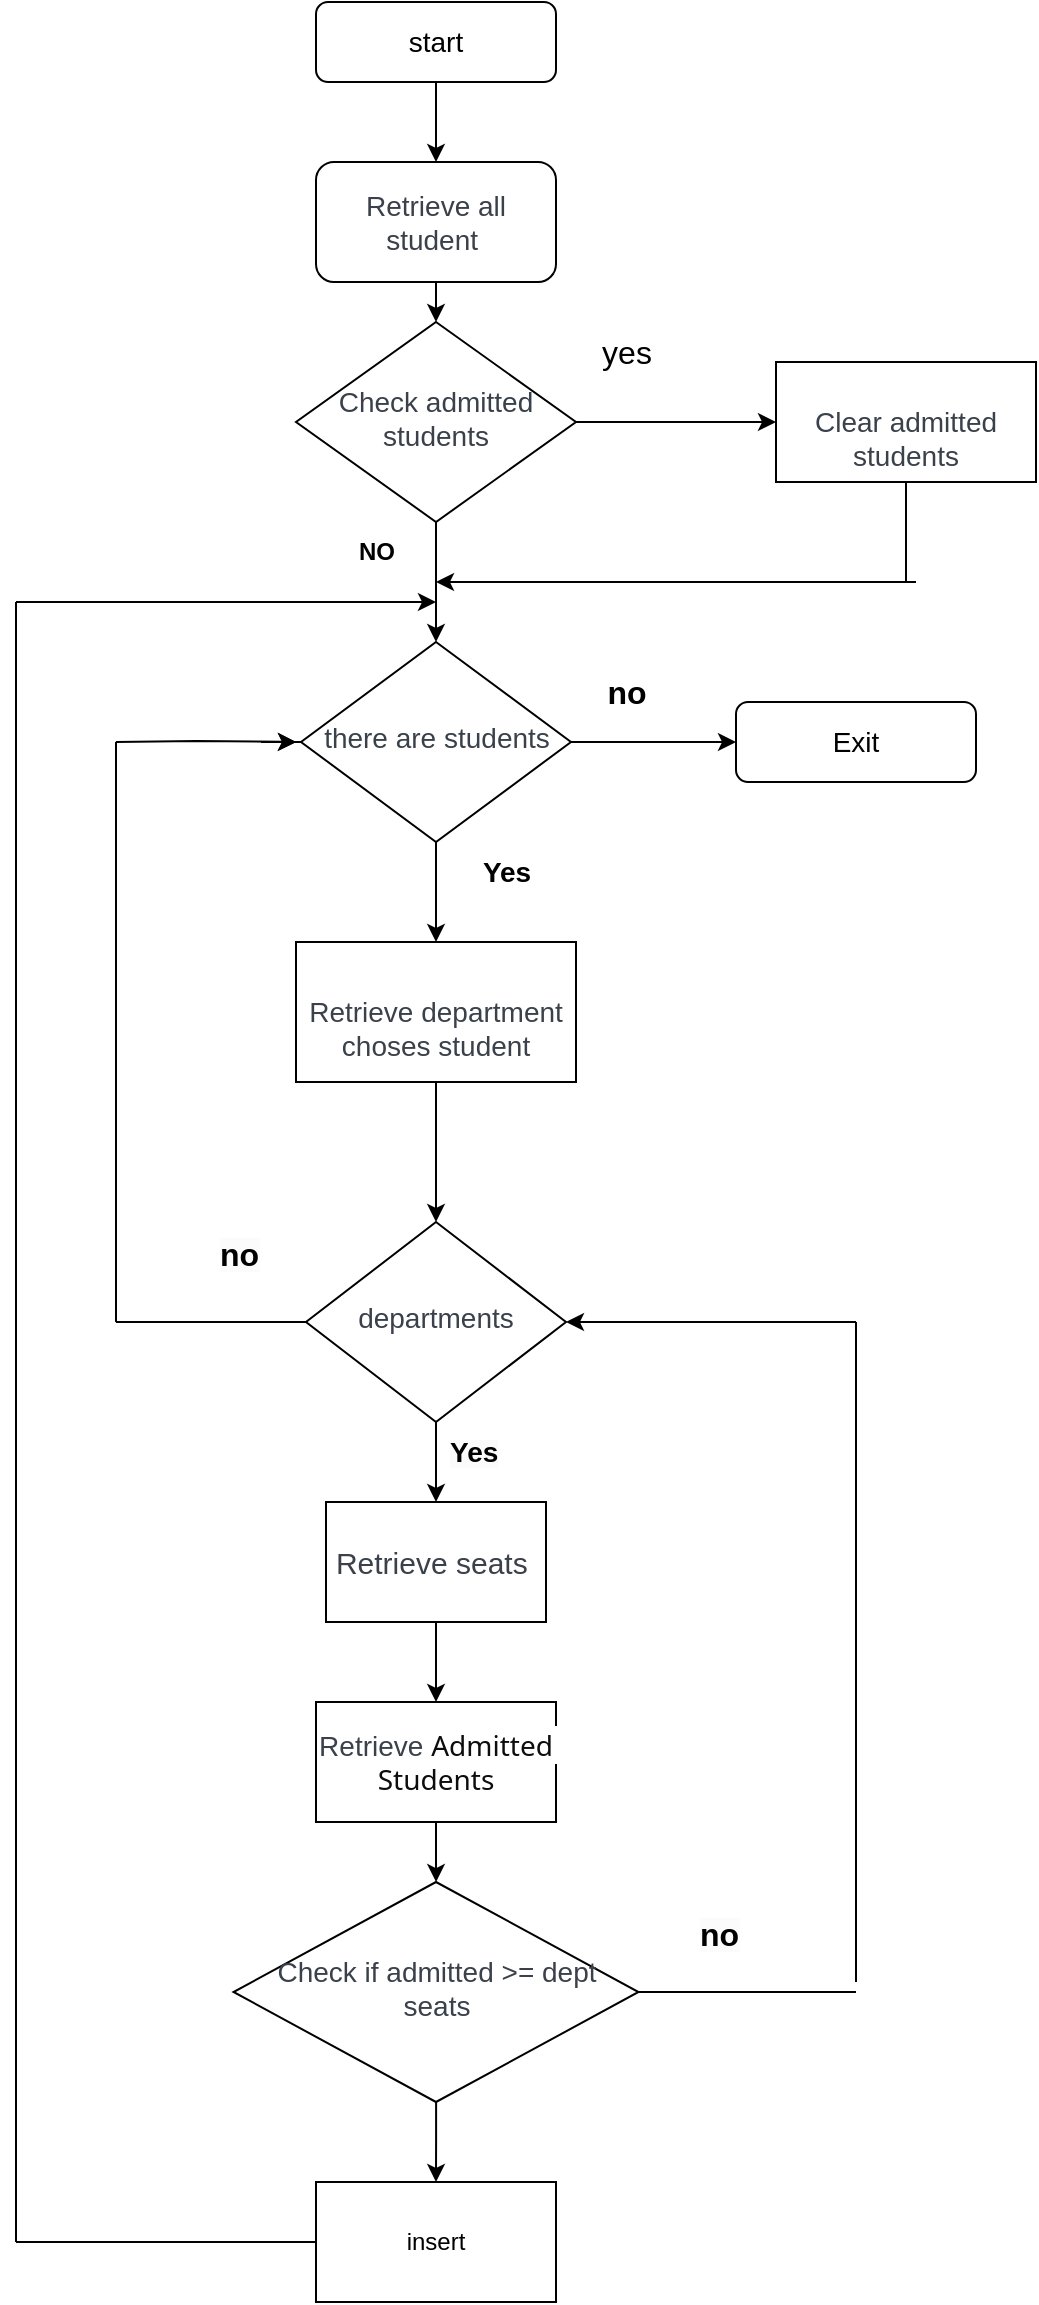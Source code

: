 <mxfile version="24.3.1" type="github">
  <diagram id="C5RBs43oDa-KdzZeNtuy" name="Page-1">
    <mxGraphModel dx="1050" dy="565" grid="1" gridSize="10" guides="1" tooltips="1" connect="1" arrows="1" fold="1" page="1" pageScale="1" pageWidth="827" pageHeight="1169" math="0" shadow="0">
      <root>
        <mxCell id="WIyWlLk6GJQsqaUBKTNV-0" />
        <mxCell id="WIyWlLk6GJQsqaUBKTNV-1" parent="WIyWlLk6GJQsqaUBKTNV-0" />
        <mxCell id="Pb0_odCe1Oxpf_yJffRR-13" style="edgeStyle=orthogonalEdgeStyle;rounded=0;orthogonalLoop=1;jettySize=auto;html=1;entryX=0.5;entryY=0;entryDx=0;entryDy=0;" edge="1" parent="WIyWlLk6GJQsqaUBKTNV-1" source="WIyWlLk6GJQsqaUBKTNV-3" target="Pb0_odCe1Oxpf_yJffRR-3">
          <mxGeometry relative="1" as="geometry" />
        </mxCell>
        <mxCell id="WIyWlLk6GJQsqaUBKTNV-3" value="&lt;font style=&quot;font-size: 14px;&quot;&gt;start&lt;/font&gt;" style="rounded=1;whiteSpace=wrap;html=1;fontSize=12;glass=0;strokeWidth=1;shadow=0;" parent="WIyWlLk6GJQsqaUBKTNV-1" vertex="1">
          <mxGeometry x="180" y="10" width="120" height="40" as="geometry" />
        </mxCell>
        <mxCell id="Pb0_odCe1Oxpf_yJffRR-63" value="" style="edgeStyle=orthogonalEdgeStyle;rounded=0;orthogonalLoop=1;jettySize=auto;html=1;" edge="1" parent="WIyWlLk6GJQsqaUBKTNV-1" source="WIyWlLk6GJQsqaUBKTNV-10" target="Pb0_odCe1Oxpf_yJffRR-14">
          <mxGeometry relative="1" as="geometry" />
        </mxCell>
        <mxCell id="Pb0_odCe1Oxpf_yJffRR-64" value="" style="edgeStyle=orthogonalEdgeStyle;rounded=0;orthogonalLoop=1;jettySize=auto;html=1;" edge="1" parent="WIyWlLk6GJQsqaUBKTNV-1" source="WIyWlLk6GJQsqaUBKTNV-10" target="Pb0_odCe1Oxpf_yJffRR-18">
          <mxGeometry relative="1" as="geometry" />
        </mxCell>
        <mxCell id="WIyWlLk6GJQsqaUBKTNV-10" value="&lt;span data-lucid-content=&quot;{&amp;quot;t&amp;quot;:&amp;quot;Check admitted students&amp;quot;,&amp;quot;m&amp;quot;:[{&amp;quot;s&amp;quot;:0,&amp;quot;n&amp;quot;:&amp;quot;c&amp;quot;,&amp;quot;v&amp;quot;:&amp;quot;#3a414aff&amp;quot;,&amp;quot;e&amp;quot;:23}]}&quot; data-lucid-type=&quot;application/vnd.lucid.text&quot;&gt;&lt;span style=&quot;color:#3a414a;&quot;&gt;&lt;font style=&quot;font-size: 14px;&quot;&gt;Check admitted students&lt;/font&gt;&lt;/span&gt;&lt;/span&gt;" style="rhombus;whiteSpace=wrap;html=1;shadow=0;fontFamily=Helvetica;fontSize=12;align=center;strokeWidth=1;spacing=6;spacingTop=-4;" parent="WIyWlLk6GJQsqaUBKTNV-1" vertex="1">
          <mxGeometry x="170" y="170" width="140" height="100" as="geometry" />
        </mxCell>
        <mxCell id="Pb0_odCe1Oxpf_yJffRR-12" style="edgeStyle=orthogonalEdgeStyle;rounded=0;orthogonalLoop=1;jettySize=auto;html=1;exitX=0.5;exitY=1;exitDx=0;exitDy=0;entryX=0.5;entryY=0;entryDx=0;entryDy=0;" edge="1" parent="WIyWlLk6GJQsqaUBKTNV-1" source="Pb0_odCe1Oxpf_yJffRR-3" target="WIyWlLk6GJQsqaUBKTNV-10">
          <mxGeometry relative="1" as="geometry" />
        </mxCell>
        <UserObject label="&lt;font style=&quot;font-size: 14px;&quot;&gt;&lt;br&gt;&lt;span style=&quot;&quot; data-lucid-content=&quot;{&amp;quot;t&amp;quot;:&amp;quot;Retrieve all student data&amp;quot;,&amp;quot;m&amp;quot;:[{&amp;quot;s&amp;quot;:0,&amp;quot;n&amp;quot;:&amp;quot;c&amp;quot;,&amp;quot;v&amp;quot;:&amp;quot;#3a414aff&amp;quot;,&amp;quot;e&amp;quot;:25}]}&quot; data-lucid-type=&quot;application/vnd.lucid.text&quot;&gt;&lt;span style=&quot;color:#3a414a;&quot;&gt;Retrieve all student&amp;nbsp;&lt;/span&gt;&lt;/span&gt;&lt;/font&gt;&lt;div style=&quot;font-size: 14px;&quot;&gt;&lt;br&gt;&lt;/div&gt;" link="&#xa;&lt;span data-lucid-content=&quot;{&amp;quot;t&amp;quot;:&amp;quot;Retrieve all student data&amp;quot;,&amp;quot;m&amp;quot;:[{&amp;quot;s&amp;quot;:0,&amp;quot;n&amp;quot;:&amp;quot;c&amp;quot;,&amp;quot;v&amp;quot;:&amp;quot;#3a414aff&amp;quot;,&amp;quot;e&amp;quot;:25}]}&quot; data-lucid-type=&quot;application/vnd.lucid.text&quot;&gt;&lt;span style=&quot;color:#3a414a;&quot;&gt;Retrieve all student data&lt;/span&gt;&lt;/span&gt;&#xa;&#xa;" id="Pb0_odCe1Oxpf_yJffRR-3">
          <mxCell style="rounded=1;whiteSpace=wrap;html=1;" vertex="1" parent="WIyWlLk6GJQsqaUBKTNV-1">
            <mxGeometry x="180" y="90" width="120" height="60" as="geometry" />
          </mxCell>
        </UserObject>
        <UserObject label="&lt;font style=&quot;font-size: 14px;&quot;&gt;&lt;br&gt;&lt;span data-lucid-content=&quot;{&amp;quot;t&amp;quot;:&amp;quot;Clear admitted students&amp;quot;,&amp;quot;m&amp;quot;:[{&amp;quot;s&amp;quot;:0,&amp;quot;n&amp;quot;:&amp;quot;c&amp;quot;,&amp;quot;v&amp;quot;:&amp;quot;#3a414aff&amp;quot;,&amp;quot;e&amp;quot;:23}]}&quot; data-lucid-type=&quot;application/vnd.lucid.text&quot;&gt;&lt;span style=&quot;color:#3a414a;&quot;&gt;Clear admitted students&lt;/span&gt;&lt;/span&gt;&lt;br&gt;&lt;/font&gt;" link="&#xa;&lt;span data-lucid-content=&quot;{&amp;quot;t&amp;quot;:&amp;quot;Clear admitted students&amp;quot;,&amp;quot;m&amp;quot;:[{&amp;quot;s&amp;quot;:0,&amp;quot;n&amp;quot;:&amp;quot;c&amp;quot;,&amp;quot;v&amp;quot;:&amp;quot;#3a414aff&amp;quot;,&amp;quot;e&amp;quot;:23}]}&quot; data-lucid-type=&quot;application/vnd.lucid.text&quot;&gt;&lt;span style=&quot;color:#3a414a;&quot;&gt;Clear admitted students&lt;/span&gt;&lt;/span&gt;&#xa;&#xa;" id="Pb0_odCe1Oxpf_yJffRR-14">
          <mxCell style="rounded=0;whiteSpace=wrap;html=1;" vertex="1" parent="WIyWlLk6GJQsqaUBKTNV-1">
            <mxGeometry x="410" y="190" width="130" height="60" as="geometry" />
          </mxCell>
        </UserObject>
        <mxCell id="Pb0_odCe1Oxpf_yJffRR-16" value="&lt;font style=&quot;font-size: 16px;&quot;&gt;yes&lt;/font&gt;" style="text;html=1;align=center;verticalAlign=middle;resizable=0;points=[];autosize=1;strokeColor=none;fillColor=none;strokeWidth=10;" vertex="1" parent="WIyWlLk6GJQsqaUBKTNV-1">
          <mxGeometry x="310" y="170" width="50" height="30" as="geometry" />
        </mxCell>
        <mxCell id="Pb0_odCe1Oxpf_yJffRR-17" value="&lt;b&gt;NO&lt;/b&gt;" style="text;html=1;align=center;verticalAlign=middle;resizable=0;points=[];autosize=1;strokeColor=none;fillColor=none;" vertex="1" parent="WIyWlLk6GJQsqaUBKTNV-1">
          <mxGeometry x="190" y="270" width="40" height="30" as="geometry" />
        </mxCell>
        <mxCell id="Pb0_odCe1Oxpf_yJffRR-67" value="" style="edgeStyle=orthogonalEdgeStyle;rounded=0;orthogonalLoop=1;jettySize=auto;html=1;" edge="1" parent="WIyWlLk6GJQsqaUBKTNV-1" source="Pb0_odCe1Oxpf_yJffRR-18" target="Pb0_odCe1Oxpf_yJffRR-27">
          <mxGeometry relative="1" as="geometry" />
        </mxCell>
        <mxCell id="Pb0_odCe1Oxpf_yJffRR-91" value="" style="edgeStyle=orthogonalEdgeStyle;rounded=0;orthogonalLoop=1;jettySize=auto;html=1;" edge="1" parent="WIyWlLk6GJQsqaUBKTNV-1" source="Pb0_odCe1Oxpf_yJffRR-18" target="Pb0_odCe1Oxpf_yJffRR-88">
          <mxGeometry relative="1" as="geometry" />
        </mxCell>
        <mxCell id="Pb0_odCe1Oxpf_yJffRR-96" style="edgeStyle=orthogonalEdgeStyle;rounded=0;orthogonalLoop=1;jettySize=auto;html=1;" edge="1" parent="WIyWlLk6GJQsqaUBKTNV-1" source="Pb0_odCe1Oxpf_yJffRR-18">
          <mxGeometry relative="1" as="geometry">
            <mxPoint x="170" y="380" as="targetPoint" />
          </mxGeometry>
        </mxCell>
        <mxCell id="Pb0_odCe1Oxpf_yJffRR-18" value="&lt;div style=&quot;text-align: left;&quot;&gt;&lt;font style=&quot;font-size: 14px;&quot; color=&quot;#3a414a&quot;&gt;there are students&lt;/font&gt;&lt;/div&gt;" style="rhombus;whiteSpace=wrap;html=1;shadow=0;fontFamily=Helvetica;fontSize=12;align=center;strokeWidth=1;spacing=6;spacingTop=-4;" vertex="1" parent="WIyWlLk6GJQsqaUBKTNV-1">
          <mxGeometry x="172.5" y="330" width="135" height="100" as="geometry" />
        </mxCell>
        <mxCell id="Pb0_odCe1Oxpf_yJffRR-33" value="" style="edgeStyle=orthogonalEdgeStyle;rounded=0;orthogonalLoop=1;jettySize=auto;html=1;" edge="1" parent="WIyWlLk6GJQsqaUBKTNV-1" source="Pb0_odCe1Oxpf_yJffRR-27" target="Pb0_odCe1Oxpf_yJffRR-32">
          <mxGeometry relative="1" as="geometry" />
        </mxCell>
        <mxCell id="Pb0_odCe1Oxpf_yJffRR-94" style="edgeStyle=orthogonalEdgeStyle;rounded=0;orthogonalLoop=1;jettySize=auto;html=1;exitX=0;exitY=0;exitDx=0;exitDy=0;" edge="1" parent="WIyWlLk6GJQsqaUBKTNV-1" source="Pb0_odCe1Oxpf_yJffRR-27">
          <mxGeometry relative="1" as="geometry">
            <mxPoint x="170" y="480" as="targetPoint" />
          </mxGeometry>
        </mxCell>
        <mxCell id="Pb0_odCe1Oxpf_yJffRR-27" value="&lt;font style=&quot;font-size: 14px;&quot;&gt;&lt;br&gt;&lt;span data-lucid-content=&quot;{&amp;quot;t&amp;quot;:&amp;quot;Retrieve all student data&amp;quot;,&amp;quot;m&amp;quot;:[{&amp;quot;s&amp;quot;:0,&amp;quot;n&amp;quot;:&amp;quot;c&amp;quot;,&amp;quot;v&amp;quot;:&amp;quot;#3a414aff&amp;quot;,&amp;quot;e&amp;quot;:25}]}&quot; data-lucid-type=&quot;application/vnd.lucid.text&quot;&gt;&lt;span style=&quot;color: rgb(58, 65, 74);&quot;&gt;Retrieve department choses student&lt;/span&gt;&lt;/span&gt;&lt;/font&gt;" style="rounded=0;whiteSpace=wrap;html=1;" vertex="1" parent="WIyWlLk6GJQsqaUBKTNV-1">
          <mxGeometry x="170" y="480" width="140" height="70" as="geometry" />
        </mxCell>
        <mxCell id="Pb0_odCe1Oxpf_yJffRR-29" value="&lt;font style=&quot;font-size: 16px;&quot;&gt;&lt;b&gt;no&lt;/b&gt;&lt;/font&gt;" style="text;html=1;align=center;verticalAlign=middle;resizable=0;points=[];autosize=1;strokeColor=none;fillColor=none;" vertex="1" parent="WIyWlLk6GJQsqaUBKTNV-1">
          <mxGeometry x="315" y="340" width="40" height="30" as="geometry" />
        </mxCell>
        <mxCell id="Pb0_odCe1Oxpf_yJffRR-30" value="&lt;b&gt;&lt;font style=&quot;font-size: 14px;&quot;&gt;Yes&lt;/font&gt;&lt;/b&gt;" style="text;html=1;align=center;verticalAlign=middle;resizable=0;points=[];autosize=1;strokeColor=none;fillColor=none;" vertex="1" parent="WIyWlLk6GJQsqaUBKTNV-1">
          <mxGeometry x="250" y="430" width="50" height="30" as="geometry" />
        </mxCell>
        <mxCell id="Pb0_odCe1Oxpf_yJffRR-55" value="" style="edgeStyle=orthogonalEdgeStyle;rounded=0;orthogonalLoop=1;jettySize=auto;html=1;" edge="1" parent="WIyWlLk6GJQsqaUBKTNV-1" source="Pb0_odCe1Oxpf_yJffRR-32" target="Pb0_odCe1Oxpf_yJffRR-53">
          <mxGeometry relative="1" as="geometry" />
        </mxCell>
        <mxCell id="Pb0_odCe1Oxpf_yJffRR-32" value="&lt;div style=&quot;text-align: left;&quot;&gt;&lt;font style=&quot;font-size: 14px;&quot; color=&quot;#3a414a&quot;&gt;departments&lt;/font&gt;&lt;/div&gt;" style="rhombus;whiteSpace=wrap;html=1;shadow=0;fontFamily=Helvetica;fontSize=12;align=center;strokeWidth=1;spacing=6;spacingTop=-4;" vertex="1" parent="WIyWlLk6GJQsqaUBKTNV-1">
          <mxGeometry x="175" y="620" width="130" height="100" as="geometry" />
        </mxCell>
        <mxCell id="Pb0_odCe1Oxpf_yJffRR-47" value="" style="endArrow=none;html=1;rounded=0;exitX=0;exitY=0.5;exitDx=0;exitDy=0;" edge="1" parent="WIyWlLk6GJQsqaUBKTNV-1" source="Pb0_odCe1Oxpf_yJffRR-32">
          <mxGeometry width="50" height="50" relative="1" as="geometry">
            <mxPoint x="470" y="690" as="sourcePoint" />
            <mxPoint x="80" y="670" as="targetPoint" />
            <Array as="points" />
          </mxGeometry>
        </mxCell>
        <mxCell id="Pb0_odCe1Oxpf_yJffRR-48" value="" style="endArrow=none;html=1;rounded=0;" edge="1" parent="WIyWlLk6GJQsqaUBKTNV-1">
          <mxGeometry width="50" height="50" relative="1" as="geometry">
            <mxPoint x="80" y="670" as="sourcePoint" />
            <mxPoint x="80" y="380" as="targetPoint" />
          </mxGeometry>
        </mxCell>
        <mxCell id="Pb0_odCe1Oxpf_yJffRR-49" value="" style="endArrow=classic;html=1;rounded=0;" edge="1" parent="WIyWlLk6GJQsqaUBKTNV-1">
          <mxGeometry width="50" height="50" relative="1" as="geometry">
            <mxPoint x="80" y="380" as="sourcePoint" />
            <mxPoint x="170" y="380" as="targetPoint" />
            <Array as="points">
              <mxPoint x="120" y="379.5" />
            </Array>
          </mxGeometry>
        </mxCell>
        <mxCell id="Pb0_odCe1Oxpf_yJffRR-50" value="&lt;b style=&quot;forced-color-adjust: none; color: rgb(0, 0, 0); font-family: Helvetica; font-size: 16px; font-style: normal; font-variant-ligatures: normal; font-variant-caps: normal; letter-spacing: normal; orphans: 2; text-align: center; text-indent: 0px; text-transform: none; widows: 2; word-spacing: 0px; -webkit-text-stroke-width: 0px; white-space: nowrap; background-color: rgb(251, 251, 251); text-decoration-thickness: initial; text-decoration-style: initial; text-decoration-color: initial;&quot;&gt;no&lt;/b&gt;" style="text;whiteSpace=wrap;html=1;" vertex="1" parent="WIyWlLk6GJQsqaUBKTNV-1">
          <mxGeometry x="130" y="620" width="30" height="40" as="geometry" />
        </mxCell>
        <mxCell id="Pb0_odCe1Oxpf_yJffRR-61" value="" style="edgeStyle=orthogonalEdgeStyle;rounded=0;orthogonalLoop=1;jettySize=auto;html=1;" edge="1" parent="WIyWlLk6GJQsqaUBKTNV-1" source="Pb0_odCe1Oxpf_yJffRR-53" target="Pb0_odCe1Oxpf_yJffRR-60">
          <mxGeometry relative="1" as="geometry" />
        </mxCell>
        <mxCell id="Pb0_odCe1Oxpf_yJffRR-53" value="&lt;font style=&quot;font-size: 15px;&quot;&gt;&lt;br&gt;&lt;span data-lucid-content=&quot;{&amp;quot;t&amp;quot;:&amp;quot;Retrieve all student data&amp;quot;,&amp;quot;m&amp;quot;:[{&amp;quot;s&amp;quot;:0,&amp;quot;n&amp;quot;:&amp;quot;c&amp;quot;,&amp;quot;v&amp;quot;:&amp;quot;#3a414aff&amp;quot;,&amp;quot;e&amp;quot;:25}]}&quot; data-lucid-type=&quot;application/vnd.lucid.text&quot;&gt;&lt;span style=&quot;color: rgb(58, 65, 74);&quot;&gt;Retrieve &lt;font style=&quot;font-size: 15px;&quot;&gt;seats&amp;nbsp;&lt;/font&gt;&lt;/span&gt;&lt;/span&gt;&lt;/font&gt;&lt;div style=&quot;font-size: 15px;&quot;&gt;&lt;span data-lucid-content=&quot;{&amp;quot;t&amp;quot;:&amp;quot;Retrieve all student data&amp;quot;,&amp;quot;m&amp;quot;:[{&amp;quot;s&amp;quot;:0,&amp;quot;n&amp;quot;:&amp;quot;c&amp;quot;,&amp;quot;v&amp;quot;:&amp;quot;#3a414aff&amp;quot;,&amp;quot;e&amp;quot;:25}]}&quot; data-lucid-type=&quot;application/vnd.lucid.text&quot;&gt;&lt;span style=&quot;color: rgb(58, 65, 74);&quot;&gt;&lt;br&gt;&lt;/span&gt;&lt;/span&gt;&lt;/div&gt;" style="rounded=0;whiteSpace=wrap;html=1;" vertex="1" parent="WIyWlLk6GJQsqaUBKTNV-1">
          <mxGeometry x="185" y="760" width="110" height="60" as="geometry" />
        </mxCell>
        <mxCell id="Pb0_odCe1Oxpf_yJffRR-56" value="&lt;b style=&quot;forced-color-adjust: none; color: rgb(0, 0, 0); font-family: Helvetica; font-size: 12px; font-style: normal; font-variant-ligatures: normal; font-variant-caps: normal; letter-spacing: normal; orphans: 2; text-align: center; text-indent: 0px; text-transform: none; widows: 2; word-spacing: 0px; -webkit-text-stroke-width: 0px; white-space: nowrap; background-color: rgb(251, 251, 251); text-decoration-thickness: initial; text-decoration-style: initial; text-decoration-color: initial;&quot;&gt;&lt;font style=&quot;forced-color-adjust: none; font-size: 14px;&quot;&gt;Yes&lt;/font&gt;&lt;/b&gt;" style="text;whiteSpace=wrap;html=1;" vertex="1" parent="WIyWlLk6GJQsqaUBKTNV-1">
          <mxGeometry x="245" y="720" width="60" height="40" as="geometry" />
        </mxCell>
        <mxCell id="Pb0_odCe1Oxpf_yJffRR-70" value="" style="edgeStyle=orthogonalEdgeStyle;rounded=0;orthogonalLoop=1;jettySize=auto;html=1;" edge="1" parent="WIyWlLk6GJQsqaUBKTNV-1" source="Pb0_odCe1Oxpf_yJffRR-60" target="Pb0_odCe1Oxpf_yJffRR-69">
          <mxGeometry relative="1" as="geometry" />
        </mxCell>
        <mxCell id="Pb0_odCe1Oxpf_yJffRR-60" value="&lt;font style=&quot;font-size: 14px;&quot;&gt;&lt;font style=&quot;font-size: 14px;&quot;&gt;&lt;br&gt;&lt;span style=&quot;&quot; data-lucid-content=&quot;{&amp;quot;t&amp;quot;:&amp;quot;Retrieve all student data&amp;quot;,&amp;quot;m&amp;quot;:[{&amp;quot;s&amp;quot;:0,&amp;quot;n&amp;quot;:&amp;quot;c&amp;quot;,&amp;quot;v&amp;quot;:&amp;quot;#3a414aff&amp;quot;,&amp;quot;e&amp;quot;:25}]}&quot; data-lucid-type=&quot;application/vnd.lucid.text&quot;&gt;&lt;span style=&quot;color: rgb(58, 65, 74);&quot;&gt;&lt;font style=&quot;font-size: 14px;&quot;&gt;Retrieve&amp;nbsp;&lt;/font&gt;&lt;/span&gt;&lt;/span&gt;&lt;/font&gt;&lt;span style=&quot;color: rgb(13, 13, 13); font-family: Söhne, ui-sans-serif, system-ui, -apple-system, &amp;quot;Segoe UI&amp;quot;, Roboto, Ubuntu, Cantarell, &amp;quot;Noto Sans&amp;quot;, sans-serif, &amp;quot;Helvetica Neue&amp;quot;, Arial, &amp;quot;Apple Color Emoji&amp;quot;, &amp;quot;Segoe UI Emoji&amp;quot;, &amp;quot;Segoe UI Symbol&amp;quot;, &amp;quot;Noto Color Emoji&amp;quot;; text-align: start; white-space-collapse: preserve; background-color: rgb(255, 255, 255);&quot;&gt;&lt;font style=&quot;font-size: 14px;&quot;&gt;Admitted Students&lt;/font&gt;&lt;/span&gt;&lt;/font&gt;&lt;div style=&quot;font-size: 14px;&quot;&gt;&lt;span data-lucid-content=&quot;{&amp;quot;t&amp;quot;:&amp;quot;Retrieve all student data&amp;quot;,&amp;quot;m&amp;quot;:[{&amp;quot;s&amp;quot;:0,&amp;quot;n&amp;quot;:&amp;quot;c&amp;quot;,&amp;quot;v&amp;quot;:&amp;quot;#3a414aff&amp;quot;,&amp;quot;e&amp;quot;:25}]}&quot; data-lucid-type=&quot;application/vnd.lucid.text&quot;&gt;&lt;span style=&quot;color: rgb(58, 65, 74);&quot;&gt;&lt;br&gt;&lt;/span&gt;&lt;/span&gt;&lt;/div&gt;" style="rounded=0;whiteSpace=wrap;html=1;" vertex="1" parent="WIyWlLk6GJQsqaUBKTNV-1">
          <mxGeometry x="180" y="860" width="120" height="60" as="geometry" />
        </mxCell>
        <mxCell id="Pb0_odCe1Oxpf_yJffRR-79" value="" style="edgeStyle=orthogonalEdgeStyle;rounded=0;orthogonalLoop=1;jettySize=auto;html=1;" edge="1" parent="WIyWlLk6GJQsqaUBKTNV-1" source="Pb0_odCe1Oxpf_yJffRR-69" target="Pb0_odCe1Oxpf_yJffRR-78">
          <mxGeometry relative="1" as="geometry" />
        </mxCell>
        <mxCell id="Pb0_odCe1Oxpf_yJffRR-69" value="&lt;span data-lucid-content=&quot;{&amp;quot;t&amp;quot;:&amp;quot;Check if admitted &gt;= dept seats&amp;quot;,&amp;quot;m&amp;quot;:[{&amp;quot;s&amp;quot;:0,&amp;quot;n&amp;quot;:&amp;quot;c&amp;quot;,&amp;quot;v&amp;quot;:&amp;quot;#3a414aff&amp;quot;,&amp;quot;e&amp;quot;:31}]}&quot; data-lucid-type=&quot;application/vnd.lucid.text&quot;&gt;&lt;span style=&quot;color:#3a414a;&quot;&gt;&lt;font style=&quot;font-size: 14px;&quot;&gt;Check if admitted &amp;gt;= dept seats&lt;/font&gt;&lt;/span&gt;&lt;/span&gt;" style="rhombus;whiteSpace=wrap;html=1;shadow=0;fontFamily=Helvetica;fontSize=12;align=center;strokeWidth=1;spacing=6;spacingTop=-4;" vertex="1" parent="WIyWlLk6GJQsqaUBKTNV-1">
          <mxGeometry x="138.75" y="950" width="202.5" height="110" as="geometry" />
        </mxCell>
        <mxCell id="Pb0_odCe1Oxpf_yJffRR-74" value="" style="endArrow=none;html=1;rounded=0;exitX=1;exitY=0.5;exitDx=0;exitDy=0;" edge="1" parent="WIyWlLk6GJQsqaUBKTNV-1" source="Pb0_odCe1Oxpf_yJffRR-69">
          <mxGeometry width="50" height="50" relative="1" as="geometry">
            <mxPoint x="340" y="1050" as="sourcePoint" />
            <mxPoint x="450" y="1005" as="targetPoint" />
          </mxGeometry>
        </mxCell>
        <mxCell id="Pb0_odCe1Oxpf_yJffRR-75" value="" style="endArrow=none;html=1;rounded=0;" edge="1" parent="WIyWlLk6GJQsqaUBKTNV-1">
          <mxGeometry width="50" height="50" relative="1" as="geometry">
            <mxPoint x="450" y="1000" as="sourcePoint" />
            <mxPoint x="450" y="670" as="targetPoint" />
          </mxGeometry>
        </mxCell>
        <mxCell id="Pb0_odCe1Oxpf_yJffRR-76" value="" style="endArrow=classic;html=1;rounded=0;entryX=1;entryY=0.5;entryDx=0;entryDy=0;" edge="1" parent="WIyWlLk6GJQsqaUBKTNV-1" target="Pb0_odCe1Oxpf_yJffRR-32">
          <mxGeometry width="50" height="50" relative="1" as="geometry">
            <mxPoint x="450" y="670" as="sourcePoint" />
            <mxPoint x="464" y="620" as="targetPoint" />
          </mxGeometry>
        </mxCell>
        <mxCell id="Pb0_odCe1Oxpf_yJffRR-77" value="&lt;b style=&quot;forced-color-adjust: none; color: rgb(0, 0, 0); font-family: Helvetica; font-style: normal; font-variant-ligatures: normal; font-variant-caps: normal; letter-spacing: normal; orphans: 2; text-indent: 0px; text-transform: none; widows: 2; word-spacing: 0px; -webkit-text-stroke-width: 0px; white-space: nowrap; text-decoration-thickness: initial; text-decoration-style: initial; text-decoration-color: initial; font-size: 16px; text-align: center; background-color: rgb(251, 251, 251);&quot;&gt;no&lt;/b&gt;" style="text;whiteSpace=wrap;html=1;" vertex="1" parent="WIyWlLk6GJQsqaUBKTNV-1">
          <mxGeometry x="370" y="960" width="50" height="40" as="geometry" />
        </mxCell>
        <mxCell id="Pb0_odCe1Oxpf_yJffRR-78" value="insert" style="rounded=0;whiteSpace=wrap;html=1;" vertex="1" parent="WIyWlLk6GJQsqaUBKTNV-1">
          <mxGeometry x="180" y="1100" width="120" height="60" as="geometry" />
        </mxCell>
        <mxCell id="Pb0_odCe1Oxpf_yJffRR-82" value="" style="endArrow=none;html=1;rounded=0;entryX=0;entryY=0.5;entryDx=0;entryDy=0;" edge="1" parent="WIyWlLk6GJQsqaUBKTNV-1" target="Pb0_odCe1Oxpf_yJffRR-78">
          <mxGeometry width="50" height="50" relative="1" as="geometry">
            <mxPoint x="30" y="1130" as="sourcePoint" />
            <mxPoint x="520" y="990" as="targetPoint" />
            <Array as="points" />
          </mxGeometry>
        </mxCell>
        <mxCell id="Pb0_odCe1Oxpf_yJffRR-83" value="" style="endArrow=none;html=1;rounded=0;" edge="1" parent="WIyWlLk6GJQsqaUBKTNV-1">
          <mxGeometry width="50" height="50" relative="1" as="geometry">
            <mxPoint x="30" y="1130" as="sourcePoint" />
            <mxPoint x="30" y="310" as="targetPoint" />
          </mxGeometry>
        </mxCell>
        <mxCell id="Pb0_odCe1Oxpf_yJffRR-84" value="" style="endArrow=classic;html=1;rounded=0;" edge="1" parent="WIyWlLk6GJQsqaUBKTNV-1">
          <mxGeometry width="50" height="50" relative="1" as="geometry">
            <mxPoint x="30" y="310" as="sourcePoint" />
            <mxPoint x="240" y="310" as="targetPoint" />
          </mxGeometry>
        </mxCell>
        <mxCell id="Pb0_odCe1Oxpf_yJffRR-88" value="&lt;font style=&quot;font-size: 14px;&quot;&gt;Exit&lt;/font&gt;" style="rounded=1;whiteSpace=wrap;html=1;fontSize=12;glass=0;strokeWidth=1;shadow=0;" vertex="1" parent="WIyWlLk6GJQsqaUBKTNV-1">
          <mxGeometry x="390" y="360" width="120" height="40" as="geometry" />
        </mxCell>
        <mxCell id="Pb0_odCe1Oxpf_yJffRR-92" value="" style="endArrow=none;html=1;rounded=0;exitX=0.5;exitY=1;exitDx=0;exitDy=0;" edge="1" parent="WIyWlLk6GJQsqaUBKTNV-1" source="Pb0_odCe1Oxpf_yJffRR-14">
          <mxGeometry width="50" height="50" relative="1" as="geometry">
            <mxPoint x="460" y="260" as="sourcePoint" />
            <mxPoint x="475" y="300" as="targetPoint" />
            <Array as="points" />
          </mxGeometry>
        </mxCell>
        <mxCell id="Pb0_odCe1Oxpf_yJffRR-93" value="" style="endArrow=classic;html=1;rounded=0;" edge="1" parent="WIyWlLk6GJQsqaUBKTNV-1">
          <mxGeometry width="50" height="50" relative="1" as="geometry">
            <mxPoint x="480" y="300" as="sourcePoint" />
            <mxPoint x="240" y="300" as="targetPoint" />
          </mxGeometry>
        </mxCell>
      </root>
    </mxGraphModel>
  </diagram>
</mxfile>
